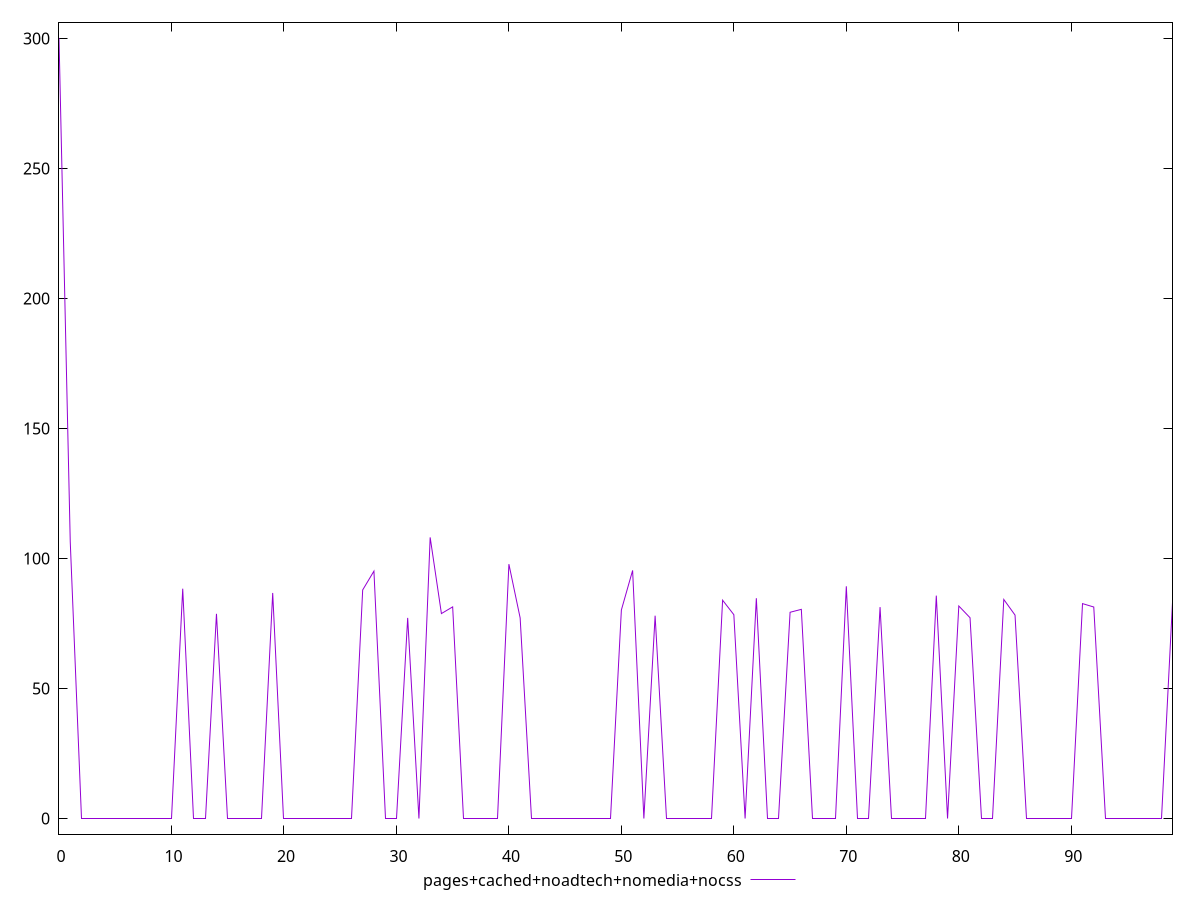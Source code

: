 reset

$pagesCachedNoadtechNomediaNocss <<EOF
0 300.202
1 106.4559998512268
2 0
3 0
4 0
5 0
6 0
7 0
8 0
9 0
10 0
11 88.38100004196167
12 0
13 0
14 78.73000049591064
15 0
16 0
17 0
18 0
19 86.74499988555908
20 0
21 0
22 0
23 0
24 0
25 0
26 0
27 87.89900016784668
28 95.14300012588501
29 0
30 0
31 77.15000009536743
32 0
33 108.11800003051758
34 78.81500053405762
35 81.39100074768066
36 0
37 0
38 0
39 0
40 97.82499980926514
41 77.14200019836426
42 0
43 0
44 0
45 0
46 0
47 0
48 0
49 0
50 80.19299983978271
51 95.41700029373169
52 0
53 78.00700044631958
54 0
55 0
56 0
57 0
58 0
59 83.96499967575073
60 78.385000705719
61 0
62 84.72200059890747
63 0
64 0
65 79.31700038909912
66 80.44099998474121
67 0
68 0
69 0
70 89.31500005722046
71 0
72 0
73 81.30499982833862
74 0
75 0
76 0
77 0
78 85.7170000076294
79 0
80 81.73099994659424
81 77.21999979019165
82 0
83 0
84 84.24599981307983
85 78.2339997291565
86 0
87 0
88 0
89 0
90 0
91 82.64699935913086
92 81.34100008010864
93 0
94 0
95 0
96 0
97 0
98 0
99 83.11299991607666
EOF

set key outside below
set xrange [0:99]
set yrange [-6.00404:306.20604]
set trange [-6.00404:306.20604]
set terminal svg size 640, 500 enhanced background rgb 'white'
set output "report_00026_2021-02-22T21:38:55.199Z/uses-rel-preconnect/comparison/line/4_vs_5.svg"

plot $pagesCachedNoadtechNomediaNocss title "pages+cached+noadtech+nomedia+nocss" with line

reset
